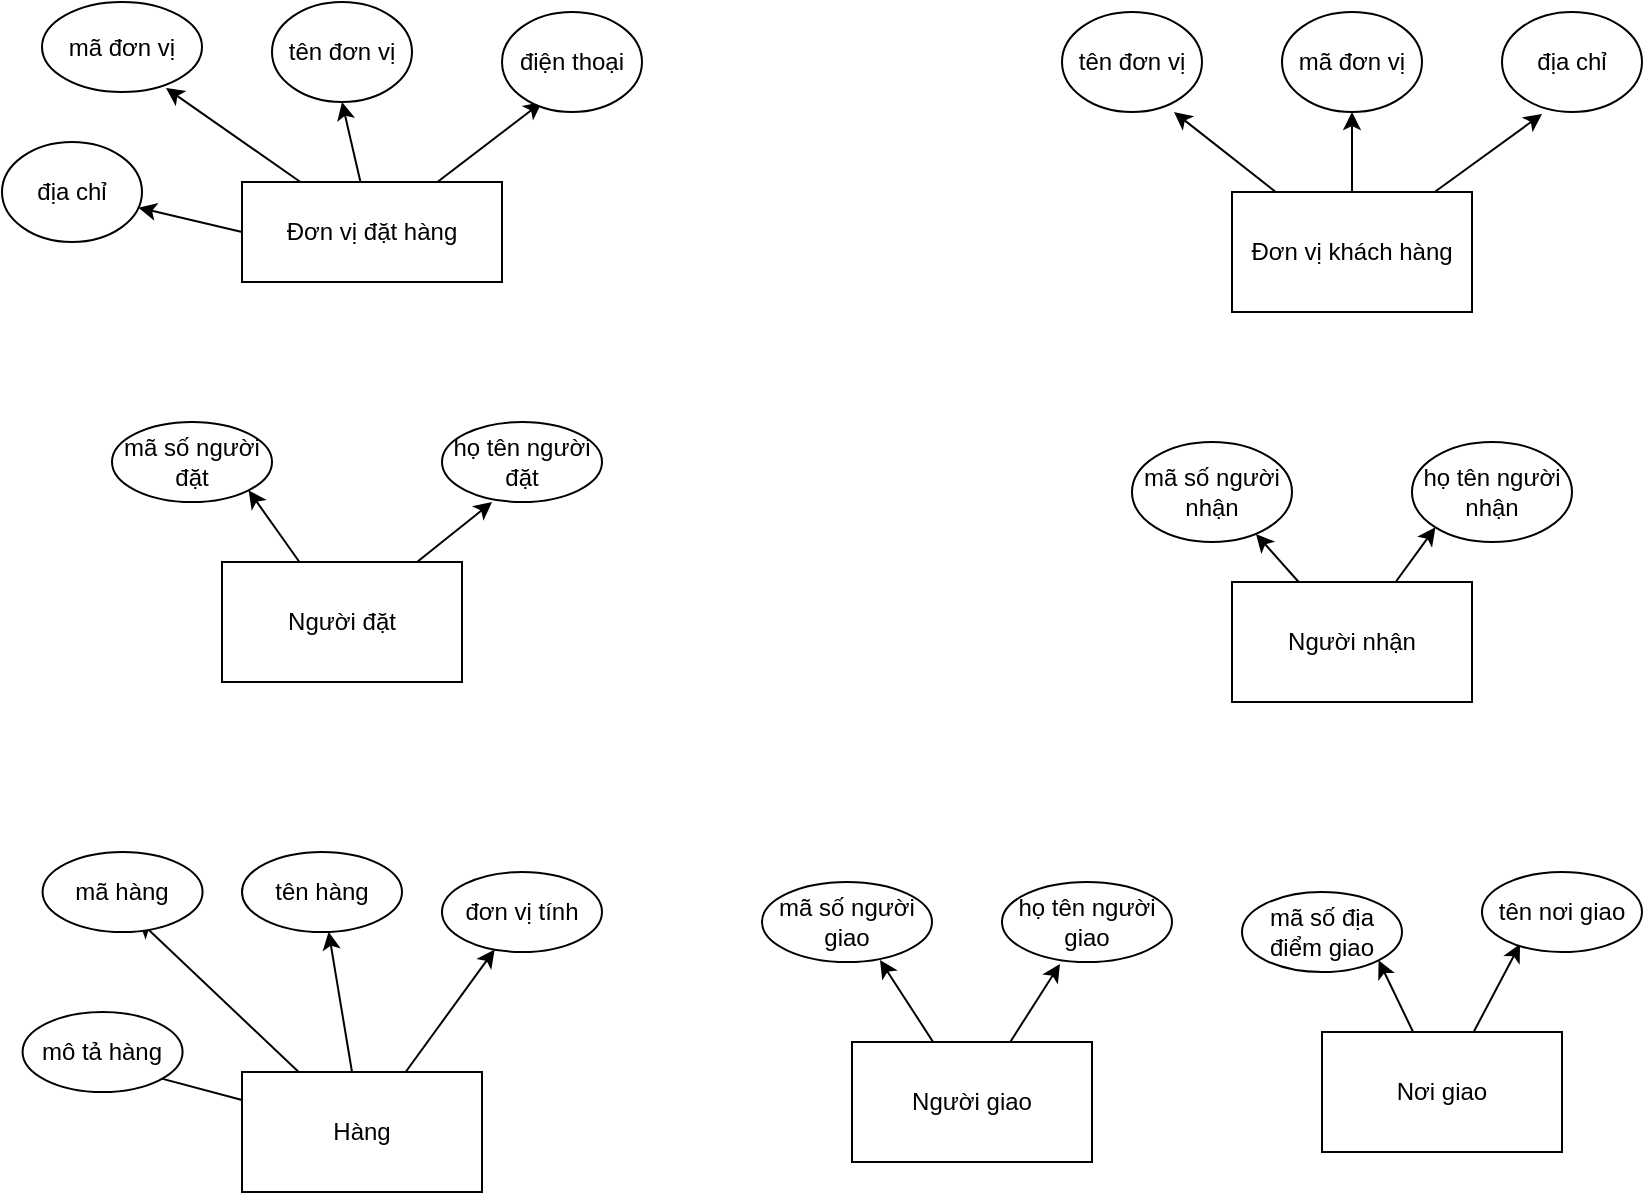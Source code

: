 <mxfile version="21.6.5" type="device">
  <diagram name="Trang-1" id="S9VCbn8hgZMy-2vcBr8F">
    <mxGraphModel dx="866" dy="446" grid="1" gridSize="10" guides="1" tooltips="1" connect="1" arrows="1" fold="1" page="1" pageScale="1" pageWidth="3300" pageHeight="4681" math="0" shadow="0">
      <root>
        <mxCell id="0" />
        <mxCell id="1" parent="0" />
        <mxCell id="pMyiP2gr57W0FTrExkxz-8" style="rounded=0;orthogonalLoop=1;jettySize=auto;html=1;exitX=0;exitY=0.5;exitDx=0;exitDy=0;" edge="1" parent="1" source="pMyiP2gr57W0FTrExkxz-1" target="pMyiP2gr57W0FTrExkxz-5">
          <mxGeometry relative="1" as="geometry" />
        </mxCell>
        <mxCell id="pMyiP2gr57W0FTrExkxz-9" style="rounded=0;orthogonalLoop=1;jettySize=auto;html=1;entryX=0.5;entryY=1;entryDx=0;entryDy=0;" edge="1" parent="1" source="pMyiP2gr57W0FTrExkxz-1" target="pMyiP2gr57W0FTrExkxz-4">
          <mxGeometry relative="1" as="geometry" />
        </mxCell>
        <mxCell id="pMyiP2gr57W0FTrExkxz-14" style="rounded=0;orthogonalLoop=1;jettySize=auto;html=1;entryX=0.775;entryY=0.956;entryDx=0;entryDy=0;entryPerimeter=0;" edge="1" parent="1" source="pMyiP2gr57W0FTrExkxz-1" target="pMyiP2gr57W0FTrExkxz-2">
          <mxGeometry relative="1" as="geometry" />
        </mxCell>
        <mxCell id="pMyiP2gr57W0FTrExkxz-15" style="rounded=0;orthogonalLoop=1;jettySize=auto;html=1;entryX=0.286;entryY=0.9;entryDx=0;entryDy=0;entryPerimeter=0;" edge="1" parent="1" source="pMyiP2gr57W0FTrExkxz-1" target="pMyiP2gr57W0FTrExkxz-6">
          <mxGeometry relative="1" as="geometry" />
        </mxCell>
        <mxCell id="pMyiP2gr57W0FTrExkxz-1" value="Đơn vị đặt hàng" style="rounded=0;whiteSpace=wrap;html=1;" vertex="1" parent="1">
          <mxGeometry x="170" y="250" width="130" height="50" as="geometry" />
        </mxCell>
        <mxCell id="pMyiP2gr57W0FTrExkxz-2" value="mã đơn vị" style="ellipse;whiteSpace=wrap;html=1;" vertex="1" parent="1">
          <mxGeometry x="70" y="160" width="80" height="45" as="geometry" />
        </mxCell>
        <mxCell id="pMyiP2gr57W0FTrExkxz-4" value="tên đơn vị" style="ellipse;whiteSpace=wrap;html=1;" vertex="1" parent="1">
          <mxGeometry x="185" y="160" width="70" height="50" as="geometry" />
        </mxCell>
        <mxCell id="pMyiP2gr57W0FTrExkxz-5" value="địa chỉ" style="ellipse;whiteSpace=wrap;html=1;" vertex="1" parent="1">
          <mxGeometry x="50" y="230" width="70" height="50" as="geometry" />
        </mxCell>
        <mxCell id="pMyiP2gr57W0FTrExkxz-6" value="điện thoại" style="ellipse;whiteSpace=wrap;html=1;" vertex="1" parent="1">
          <mxGeometry x="300" y="165" width="70" height="50" as="geometry" />
        </mxCell>
        <mxCell id="pMyiP2gr57W0FTrExkxz-20" style="rounded=0;orthogonalLoop=1;jettySize=auto;html=1;entryX=0.8;entryY=1;entryDx=0;entryDy=0;entryPerimeter=0;" edge="1" parent="1" source="pMyiP2gr57W0FTrExkxz-16" target="pMyiP2gr57W0FTrExkxz-17">
          <mxGeometry relative="1" as="geometry" />
        </mxCell>
        <mxCell id="pMyiP2gr57W0FTrExkxz-21" style="rounded=0;orthogonalLoop=1;jettySize=auto;html=1;entryX=0.5;entryY=1;entryDx=0;entryDy=0;" edge="1" parent="1" source="pMyiP2gr57W0FTrExkxz-16" target="pMyiP2gr57W0FTrExkxz-18">
          <mxGeometry relative="1" as="geometry" />
        </mxCell>
        <mxCell id="pMyiP2gr57W0FTrExkxz-22" style="rounded=0;orthogonalLoop=1;jettySize=auto;html=1;entryX=0.286;entryY=1.02;entryDx=0;entryDy=0;entryPerimeter=0;" edge="1" parent="1" source="pMyiP2gr57W0FTrExkxz-16" target="pMyiP2gr57W0FTrExkxz-19">
          <mxGeometry relative="1" as="geometry" />
        </mxCell>
        <mxCell id="pMyiP2gr57W0FTrExkxz-16" value="Đơn vị khách hàng" style="rounded=0;whiteSpace=wrap;html=1;" vertex="1" parent="1">
          <mxGeometry x="665" y="255" width="120" height="60" as="geometry" />
        </mxCell>
        <mxCell id="pMyiP2gr57W0FTrExkxz-17" value="tên đơn vị" style="ellipse;whiteSpace=wrap;html=1;" vertex="1" parent="1">
          <mxGeometry x="580" y="165" width="70" height="50" as="geometry" />
        </mxCell>
        <mxCell id="pMyiP2gr57W0FTrExkxz-18" value="mã đơn vị" style="ellipse;whiteSpace=wrap;html=1;" vertex="1" parent="1">
          <mxGeometry x="690" y="165" width="70" height="50" as="geometry" />
        </mxCell>
        <mxCell id="pMyiP2gr57W0FTrExkxz-19" value="địa chỉ" style="ellipse;whiteSpace=wrap;html=1;" vertex="1" parent="1">
          <mxGeometry x="800" y="165" width="70" height="50" as="geometry" />
        </mxCell>
        <mxCell id="pMyiP2gr57W0FTrExkxz-45" style="rounded=0;orthogonalLoop=1;jettySize=auto;html=1;entryX=1;entryY=1;entryDx=0;entryDy=0;" edge="1" parent="1" source="pMyiP2gr57W0FTrExkxz-32" target="pMyiP2gr57W0FTrExkxz-42">
          <mxGeometry relative="1" as="geometry" />
        </mxCell>
        <mxCell id="pMyiP2gr57W0FTrExkxz-46" style="rounded=0;orthogonalLoop=1;jettySize=auto;html=1;entryX=0.313;entryY=1;entryDx=0;entryDy=0;entryPerimeter=0;" edge="1" parent="1" source="pMyiP2gr57W0FTrExkxz-32" target="pMyiP2gr57W0FTrExkxz-43">
          <mxGeometry relative="1" as="geometry" />
        </mxCell>
        <mxCell id="pMyiP2gr57W0FTrExkxz-32" value="Người đặt" style="rounded=0;whiteSpace=wrap;html=1;" vertex="1" parent="1">
          <mxGeometry x="160" y="440" width="120" height="60" as="geometry" />
        </mxCell>
        <mxCell id="pMyiP2gr57W0FTrExkxz-33" style="rounded=0;orthogonalLoop=1;jettySize=auto;html=1;" edge="1" parent="1" source="pMyiP2gr57W0FTrExkxz-37">
          <mxGeometry relative="1" as="geometry">
            <mxPoint x="115.294" y="694.412" as="targetPoint" />
          </mxGeometry>
        </mxCell>
        <mxCell id="pMyiP2gr57W0FTrExkxz-34" style="rounded=0;orthogonalLoop=1;jettySize=auto;html=1;" edge="1" parent="1" source="pMyiP2gr57W0FTrExkxz-37" target="pMyiP2gr57W0FTrExkxz-39">
          <mxGeometry relative="1" as="geometry" />
        </mxCell>
        <mxCell id="pMyiP2gr57W0FTrExkxz-35" style="rounded=0;orthogonalLoop=1;jettySize=auto;html=1;" edge="1" parent="1" source="pMyiP2gr57W0FTrExkxz-37" target="pMyiP2gr57W0FTrExkxz-40">
          <mxGeometry relative="1" as="geometry" />
        </mxCell>
        <mxCell id="pMyiP2gr57W0FTrExkxz-36" style="rounded=0;orthogonalLoop=1;jettySize=auto;html=1;entryX=1;entryY=1;entryDx=0;entryDy=0;" edge="1" parent="1" source="pMyiP2gr57W0FTrExkxz-37">
          <mxGeometry relative="1" as="geometry">
            <mxPoint x="118.284" y="619.142" as="targetPoint" />
          </mxGeometry>
        </mxCell>
        <mxCell id="pMyiP2gr57W0FTrExkxz-37" value="Hàng" style="rounded=0;whiteSpace=wrap;html=1;" vertex="1" parent="1">
          <mxGeometry x="170" y="695" width="120" height="60" as="geometry" />
        </mxCell>
        <mxCell id="pMyiP2gr57W0FTrExkxz-38" value="mã hàng" style="ellipse;whiteSpace=wrap;html=1;" vertex="1" parent="1">
          <mxGeometry x="70.29" y="585" width="80" height="40" as="geometry" />
        </mxCell>
        <mxCell id="pMyiP2gr57W0FTrExkxz-39" value="tên hàng" style="ellipse;whiteSpace=wrap;html=1;" vertex="1" parent="1">
          <mxGeometry x="170" y="585" width="80" height="40" as="geometry" />
        </mxCell>
        <mxCell id="pMyiP2gr57W0FTrExkxz-40" value="đơn vị tính" style="ellipse;whiteSpace=wrap;html=1;" vertex="1" parent="1">
          <mxGeometry x="270" y="595" width="80" height="40" as="geometry" />
        </mxCell>
        <mxCell id="pMyiP2gr57W0FTrExkxz-41" value="mô tả hàng" style="ellipse;whiteSpace=wrap;html=1;" vertex="1" parent="1">
          <mxGeometry x="60.29" y="665" width="80" height="40" as="geometry" />
        </mxCell>
        <mxCell id="pMyiP2gr57W0FTrExkxz-42" value="mã số người đặt" style="ellipse;whiteSpace=wrap;html=1;" vertex="1" parent="1">
          <mxGeometry x="105" y="370" width="80" height="40" as="geometry" />
        </mxCell>
        <mxCell id="pMyiP2gr57W0FTrExkxz-43" value="họ tên người đặt" style="ellipse;whiteSpace=wrap;html=1;" vertex="1" parent="1">
          <mxGeometry x="270" y="370" width="80" height="40" as="geometry" />
        </mxCell>
        <mxCell id="pMyiP2gr57W0FTrExkxz-51" style="rounded=0;orthogonalLoop=1;jettySize=auto;html=1;entryX=0.775;entryY=0.92;entryDx=0;entryDy=0;entryPerimeter=0;" edge="1" parent="1" source="pMyiP2gr57W0FTrExkxz-47" target="pMyiP2gr57W0FTrExkxz-49">
          <mxGeometry relative="1" as="geometry" />
        </mxCell>
        <mxCell id="pMyiP2gr57W0FTrExkxz-53" style="rounded=0;orthogonalLoop=1;jettySize=auto;html=1;entryX=0;entryY=1;entryDx=0;entryDy=0;" edge="1" parent="1" source="pMyiP2gr57W0FTrExkxz-47" target="pMyiP2gr57W0FTrExkxz-50">
          <mxGeometry relative="1" as="geometry" />
        </mxCell>
        <mxCell id="pMyiP2gr57W0FTrExkxz-47" value="Người nhận" style="rounded=0;whiteSpace=wrap;html=1;" vertex="1" parent="1">
          <mxGeometry x="665" y="450" width="120" height="60" as="geometry" />
        </mxCell>
        <mxCell id="pMyiP2gr57W0FTrExkxz-49" value="mã số người nhận" style="ellipse;whiteSpace=wrap;html=1;" vertex="1" parent="1">
          <mxGeometry x="615" y="380" width="80" height="50" as="geometry" />
        </mxCell>
        <mxCell id="pMyiP2gr57W0FTrExkxz-50" value="họ tên người nhận" style="ellipse;whiteSpace=wrap;html=1;" vertex="1" parent="1">
          <mxGeometry x="755" y="380" width="80" height="50" as="geometry" />
        </mxCell>
        <mxCell id="pMyiP2gr57W0FTrExkxz-58" style="rounded=0;orthogonalLoop=1;jettySize=auto;html=1;entryX=1;entryY=1;entryDx=0;entryDy=0;" edge="1" parent="1" source="pMyiP2gr57W0FTrExkxz-54" target="pMyiP2gr57W0FTrExkxz-55">
          <mxGeometry relative="1" as="geometry" />
        </mxCell>
        <mxCell id="pMyiP2gr57W0FTrExkxz-60" style="rounded=0;orthogonalLoop=1;jettySize=auto;html=1;entryX=0.238;entryY=0.9;entryDx=0;entryDy=0;entryPerimeter=0;" edge="1" parent="1" source="pMyiP2gr57W0FTrExkxz-54" target="pMyiP2gr57W0FTrExkxz-56">
          <mxGeometry relative="1" as="geometry" />
        </mxCell>
        <mxCell id="pMyiP2gr57W0FTrExkxz-54" value="Nơi giao" style="rounded=0;whiteSpace=wrap;html=1;" vertex="1" parent="1">
          <mxGeometry x="710" y="675" width="120" height="60" as="geometry" />
        </mxCell>
        <mxCell id="pMyiP2gr57W0FTrExkxz-55" value="mã số địa điểm giao" style="ellipse;whiteSpace=wrap;html=1;" vertex="1" parent="1">
          <mxGeometry x="670" y="605" width="80" height="40" as="geometry" />
        </mxCell>
        <mxCell id="pMyiP2gr57W0FTrExkxz-56" value="tên nơi giao" style="ellipse;whiteSpace=wrap;html=1;" vertex="1" parent="1">
          <mxGeometry x="790" y="595" width="80" height="40" as="geometry" />
        </mxCell>
        <mxCell id="pMyiP2gr57W0FTrExkxz-64" style="rounded=0;orthogonalLoop=1;jettySize=auto;html=1;entryX=0.694;entryY=0.975;entryDx=0;entryDy=0;entryPerimeter=0;" edge="1" parent="1" source="pMyiP2gr57W0FTrExkxz-61" target="pMyiP2gr57W0FTrExkxz-62">
          <mxGeometry relative="1" as="geometry" />
        </mxCell>
        <mxCell id="pMyiP2gr57W0FTrExkxz-65" style="rounded=0;orthogonalLoop=1;jettySize=auto;html=1;entryX=0.341;entryY=1.025;entryDx=0;entryDy=0;entryPerimeter=0;" edge="1" parent="1" source="pMyiP2gr57W0FTrExkxz-61" target="pMyiP2gr57W0FTrExkxz-63">
          <mxGeometry relative="1" as="geometry" />
        </mxCell>
        <mxCell id="pMyiP2gr57W0FTrExkxz-61" value="Người giao" style="rounded=0;whiteSpace=wrap;html=1;" vertex="1" parent="1">
          <mxGeometry x="475" y="680" width="120" height="60" as="geometry" />
        </mxCell>
        <mxCell id="pMyiP2gr57W0FTrExkxz-62" value="mã số người giao" style="ellipse;whiteSpace=wrap;html=1;" vertex="1" parent="1">
          <mxGeometry x="430" y="600" width="85" height="40" as="geometry" />
        </mxCell>
        <mxCell id="pMyiP2gr57W0FTrExkxz-63" value="họ tên người giao" style="ellipse;whiteSpace=wrap;html=1;" vertex="1" parent="1">
          <mxGeometry x="550" y="600" width="85" height="40" as="geometry" />
        </mxCell>
      </root>
    </mxGraphModel>
  </diagram>
</mxfile>
